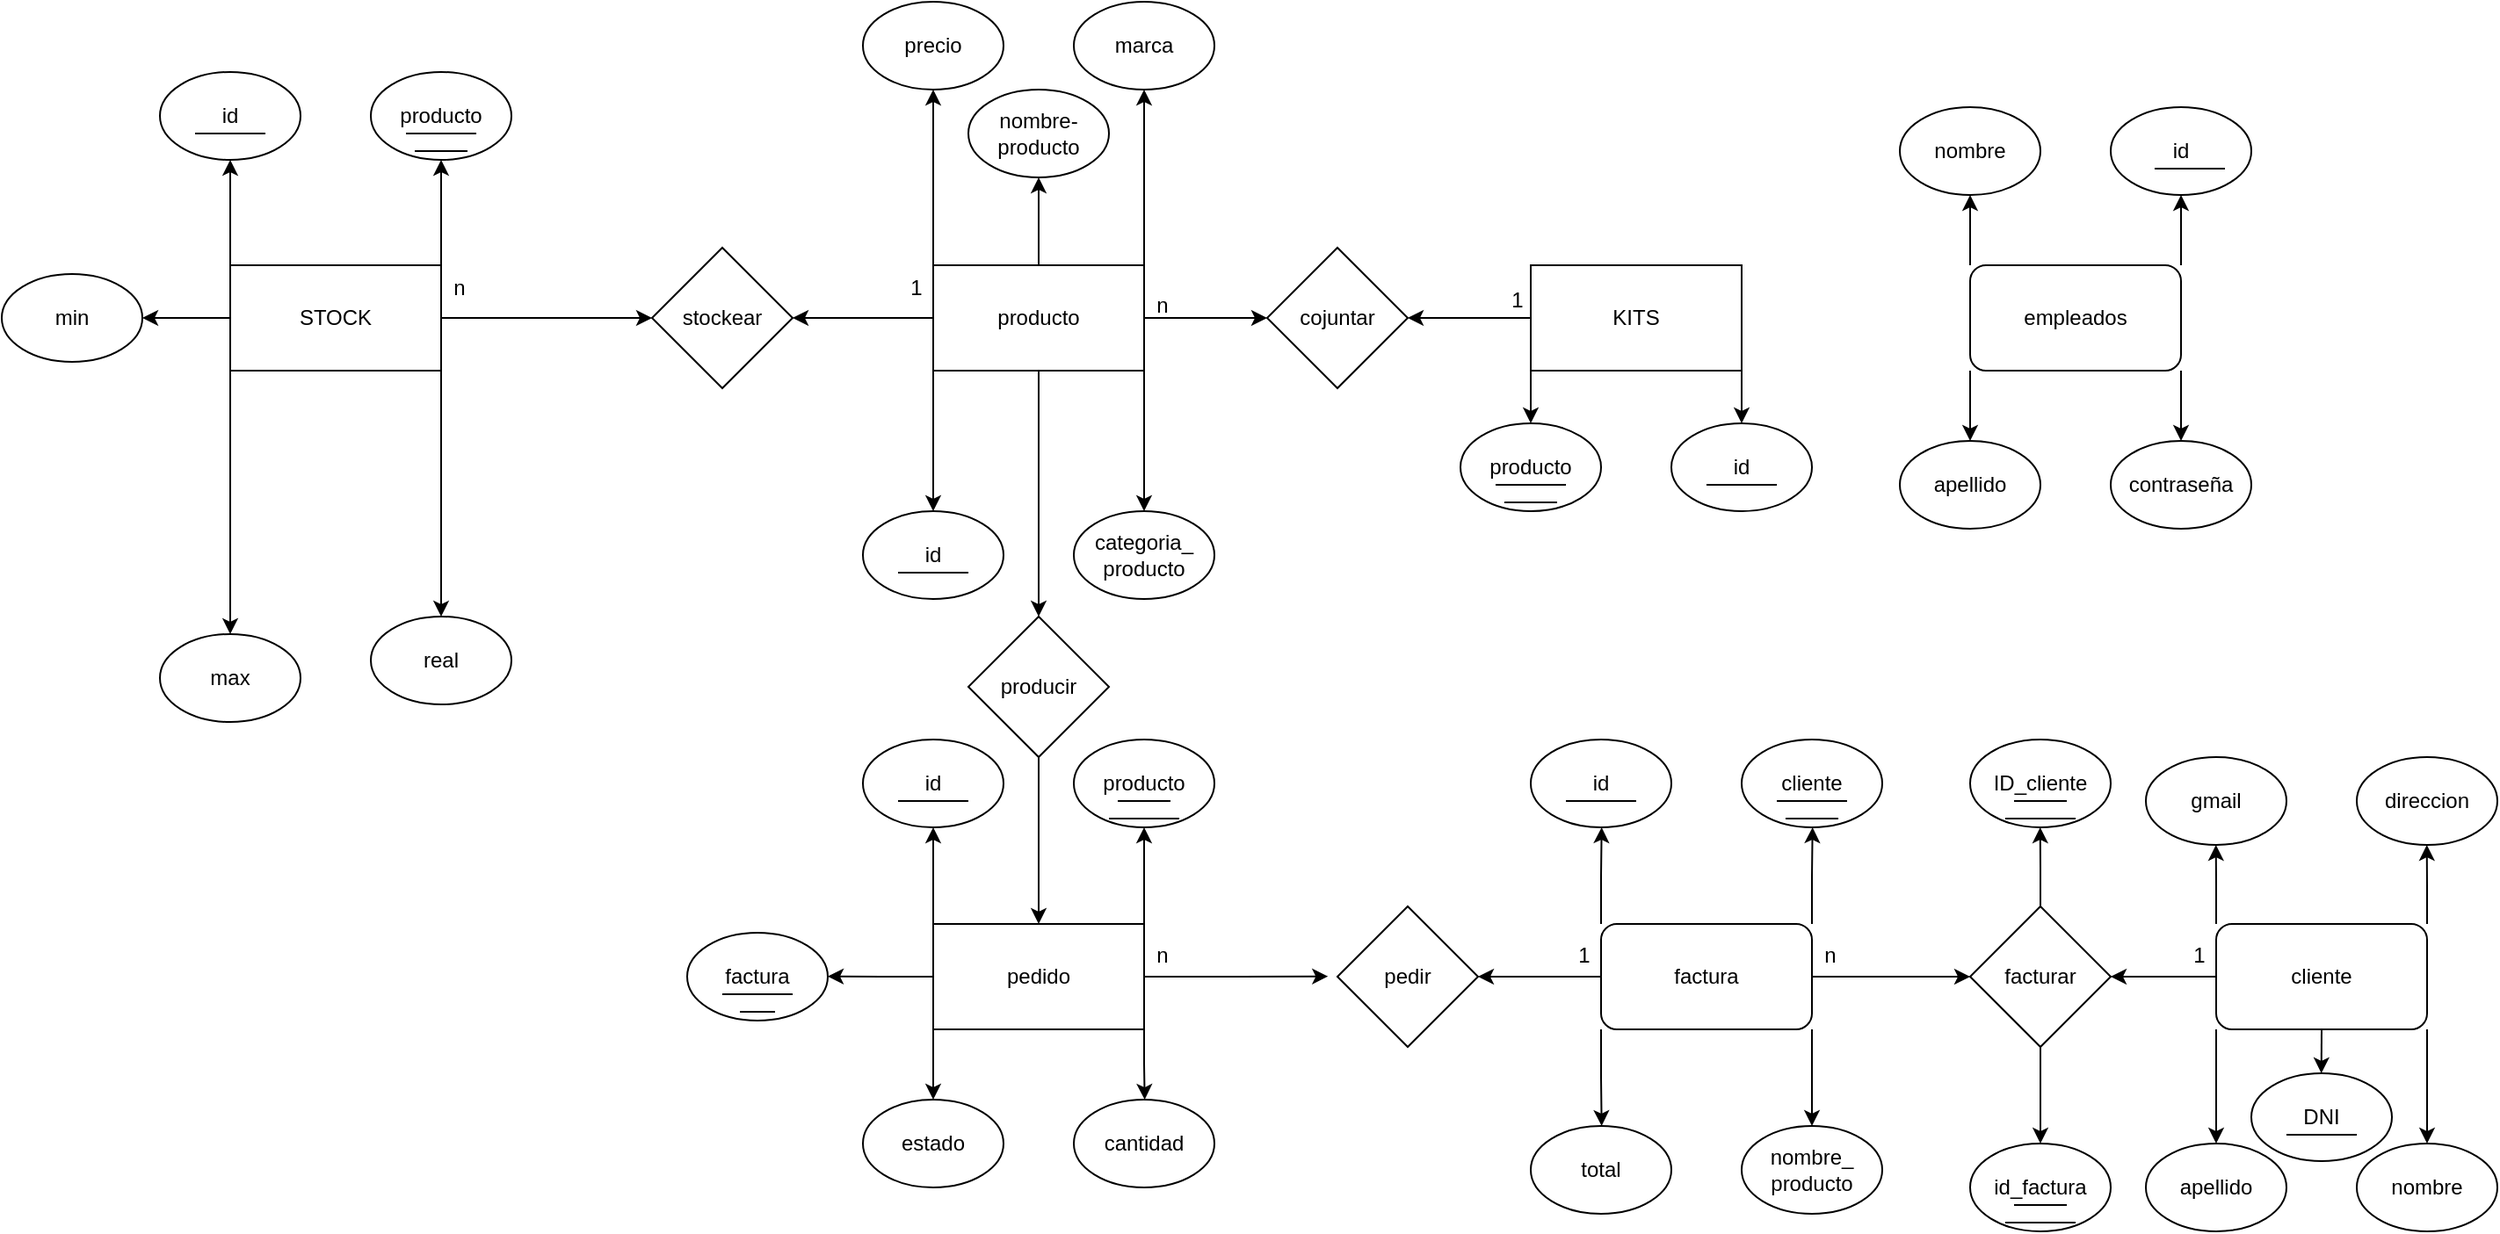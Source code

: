 <mxfile version="21.2.1" type="device">
  <diagram name="Página-1" id="zt1wdt3GV1a_HRpqGX3j">
    <mxGraphModel dx="1584" dy="1740" grid="1" gridSize="10" guides="1" tooltips="1" connect="1" arrows="1" fold="1" page="1" pageScale="1" pageWidth="827" pageHeight="1169" math="0" shadow="0">
      <root>
        <mxCell id="0" />
        <mxCell id="1" parent="0" />
        <mxCell id="X5uzRjNhC2aGNQ6LdpoJ-12" style="edgeStyle=orthogonalEdgeStyle;rounded=0;orthogonalLoop=1;jettySize=auto;html=1;exitX=1;exitY=1;exitDx=0;exitDy=0;entryX=0.5;entryY=0;entryDx=0;entryDy=0;" edge="1" parent="1" source="X5uzRjNhC2aGNQ6LdpoJ-1" target="X5uzRjNhC2aGNQ6LdpoJ-7">
          <mxGeometry relative="1" as="geometry" />
        </mxCell>
        <mxCell id="X5uzRjNhC2aGNQ6LdpoJ-14" style="edgeStyle=orthogonalEdgeStyle;rounded=0;orthogonalLoop=1;jettySize=auto;html=1;exitX=0;exitY=1;exitDx=0;exitDy=0;entryX=0.5;entryY=0;entryDx=0;entryDy=0;" edge="1" parent="1" source="X5uzRjNhC2aGNQ6LdpoJ-1" target="X5uzRjNhC2aGNQ6LdpoJ-8">
          <mxGeometry relative="1" as="geometry" />
        </mxCell>
        <mxCell id="X5uzRjNhC2aGNQ6LdpoJ-15" style="edgeStyle=orthogonalEdgeStyle;rounded=0;orthogonalLoop=1;jettySize=auto;html=1;exitX=0;exitY=0;exitDx=0;exitDy=0;entryX=0.5;entryY=1;entryDx=0;entryDy=0;" edge="1" parent="1" source="X5uzRjNhC2aGNQ6LdpoJ-1" target="X5uzRjNhC2aGNQ6LdpoJ-10">
          <mxGeometry relative="1" as="geometry" />
        </mxCell>
        <mxCell id="X5uzRjNhC2aGNQ6LdpoJ-16" style="edgeStyle=orthogonalEdgeStyle;rounded=0;orthogonalLoop=1;jettySize=auto;html=1;exitX=1;exitY=0;exitDx=0;exitDy=0;entryX=0.5;entryY=1;entryDx=0;entryDy=0;" edge="1" parent="1" source="X5uzRjNhC2aGNQ6LdpoJ-1" target="X5uzRjNhC2aGNQ6LdpoJ-5">
          <mxGeometry relative="1" as="geometry" />
        </mxCell>
        <mxCell id="X5uzRjNhC2aGNQ6LdpoJ-17" style="edgeStyle=orthogonalEdgeStyle;rounded=0;orthogonalLoop=1;jettySize=auto;html=1;exitX=1;exitY=0.5;exitDx=0;exitDy=0;entryX=0;entryY=0.5;entryDx=0;entryDy=0;" edge="1" parent="1" source="X5uzRjNhC2aGNQ6LdpoJ-1" target="X5uzRjNhC2aGNQ6LdpoJ-18">
          <mxGeometry relative="1" as="geometry">
            <mxPoint x="310" y="90.345" as="targetPoint" />
          </mxGeometry>
        </mxCell>
        <mxCell id="X5uzRjNhC2aGNQ6LdpoJ-52" style="edgeStyle=orthogonalEdgeStyle;rounded=0;orthogonalLoop=1;jettySize=auto;html=1;exitX=0;exitY=0.5;exitDx=0;exitDy=0;entryX=1;entryY=0.5;entryDx=0;entryDy=0;" edge="1" parent="1" source="X5uzRjNhC2aGNQ6LdpoJ-1" target="X5uzRjNhC2aGNQ6LdpoJ-9">
          <mxGeometry relative="1" as="geometry" />
        </mxCell>
        <mxCell id="X5uzRjNhC2aGNQ6LdpoJ-1" value="STOCK" style="rounded=0;whiteSpace=wrap;html=1;" vertex="1" parent="1">
          <mxGeometry x="80" y="60" width="120" height="60" as="geometry" />
        </mxCell>
        <mxCell id="X5uzRjNhC2aGNQ6LdpoJ-5" value="producto" style="ellipse;whiteSpace=wrap;html=1;" vertex="1" parent="1">
          <mxGeometry x="160" y="-50" width="80" height="50" as="geometry" />
        </mxCell>
        <mxCell id="X5uzRjNhC2aGNQ6LdpoJ-7" value="real" style="ellipse;whiteSpace=wrap;html=1;" vertex="1" parent="1">
          <mxGeometry x="160" y="260" width="80" height="50" as="geometry" />
        </mxCell>
        <mxCell id="X5uzRjNhC2aGNQ6LdpoJ-8" value="max" style="ellipse;whiteSpace=wrap;html=1;" vertex="1" parent="1">
          <mxGeometry x="40" y="270" width="80" height="50" as="geometry" />
        </mxCell>
        <mxCell id="X5uzRjNhC2aGNQ6LdpoJ-9" value="min" style="ellipse;whiteSpace=wrap;html=1;" vertex="1" parent="1">
          <mxGeometry x="-50" y="65" width="80" height="50" as="geometry" />
        </mxCell>
        <mxCell id="X5uzRjNhC2aGNQ6LdpoJ-10" value="id" style="ellipse;whiteSpace=wrap;html=1;" vertex="1" parent="1">
          <mxGeometry x="40" y="-50" width="80" height="50" as="geometry" />
        </mxCell>
        <mxCell id="X5uzRjNhC2aGNQ6LdpoJ-18" value="stockear" style="rhombus;whiteSpace=wrap;html=1;" vertex="1" parent="1">
          <mxGeometry x="320" y="50" width="80" height="80" as="geometry" />
        </mxCell>
        <mxCell id="X5uzRjNhC2aGNQ6LdpoJ-20" style="edgeStyle=orthogonalEdgeStyle;rounded=0;orthogonalLoop=1;jettySize=auto;html=1;entryX=1;entryY=0.5;entryDx=0;entryDy=0;" edge="1" parent="1" source="X5uzRjNhC2aGNQ6LdpoJ-19" target="X5uzRjNhC2aGNQ6LdpoJ-18">
          <mxGeometry relative="1" as="geometry" />
        </mxCell>
        <mxCell id="X5uzRjNhC2aGNQ6LdpoJ-22" style="edgeStyle=orthogonalEdgeStyle;rounded=0;orthogonalLoop=1;jettySize=auto;html=1;exitX=0;exitY=1;exitDx=0;exitDy=0;entryX=0.5;entryY=0;entryDx=0;entryDy=0;" edge="1" parent="1" source="X5uzRjNhC2aGNQ6LdpoJ-19" target="X5uzRjNhC2aGNQ6LdpoJ-21">
          <mxGeometry relative="1" as="geometry" />
        </mxCell>
        <mxCell id="X5uzRjNhC2aGNQ6LdpoJ-38" style="edgeStyle=orthogonalEdgeStyle;rounded=0;orthogonalLoop=1;jettySize=auto;html=1;exitX=1;exitY=1;exitDx=0;exitDy=0;" edge="1" parent="1" source="X5uzRjNhC2aGNQ6LdpoJ-19">
          <mxGeometry relative="1" as="geometry">
            <mxPoint x="600" y="200" as="targetPoint" />
          </mxGeometry>
        </mxCell>
        <mxCell id="X5uzRjNhC2aGNQ6LdpoJ-41" style="edgeStyle=orthogonalEdgeStyle;rounded=0;orthogonalLoop=1;jettySize=auto;html=1;exitX=1;exitY=0.5;exitDx=0;exitDy=0;entryX=0;entryY=0.5;entryDx=0;entryDy=0;" edge="1" parent="1" source="X5uzRjNhC2aGNQ6LdpoJ-19" target="X5uzRjNhC2aGNQ6LdpoJ-42">
          <mxGeometry relative="1" as="geometry">
            <mxPoint x="650" y="90.345" as="targetPoint" />
          </mxGeometry>
        </mxCell>
        <mxCell id="X5uzRjNhC2aGNQ6LdpoJ-58" style="edgeStyle=orthogonalEdgeStyle;rounded=0;orthogonalLoop=1;jettySize=auto;html=1;exitX=0.5;exitY=1;exitDx=0;exitDy=0;entryX=0.5;entryY=0;entryDx=0;entryDy=0;" edge="1" parent="1" source="X5uzRjNhC2aGNQ6LdpoJ-19" target="X5uzRjNhC2aGNQ6LdpoJ-60">
          <mxGeometry relative="1" as="geometry">
            <mxPoint x="540" y="210" as="targetPoint" />
          </mxGeometry>
        </mxCell>
        <mxCell id="X5uzRjNhC2aGNQ6LdpoJ-126" style="edgeStyle=orthogonalEdgeStyle;rounded=0;orthogonalLoop=1;jettySize=auto;html=1;exitX=0.5;exitY=0;exitDx=0;exitDy=0;entryX=0.5;entryY=1;entryDx=0;entryDy=0;" edge="1" parent="1" source="X5uzRjNhC2aGNQ6LdpoJ-19" target="X5uzRjNhC2aGNQ6LdpoJ-123">
          <mxGeometry relative="1" as="geometry" />
        </mxCell>
        <mxCell id="X5uzRjNhC2aGNQ6LdpoJ-127" style="edgeStyle=orthogonalEdgeStyle;rounded=0;orthogonalLoop=1;jettySize=auto;html=1;exitX=1;exitY=0;exitDx=0;exitDy=0;entryX=0.5;entryY=1;entryDx=0;entryDy=0;" edge="1" parent="1" source="X5uzRjNhC2aGNQ6LdpoJ-19" target="X5uzRjNhC2aGNQ6LdpoJ-34">
          <mxGeometry relative="1" as="geometry" />
        </mxCell>
        <mxCell id="X5uzRjNhC2aGNQ6LdpoJ-128" style="edgeStyle=orthogonalEdgeStyle;rounded=0;orthogonalLoop=1;jettySize=auto;html=1;exitX=0;exitY=0;exitDx=0;exitDy=0;entryX=0.5;entryY=1;entryDx=0;entryDy=0;" edge="1" parent="1" source="X5uzRjNhC2aGNQ6LdpoJ-19" target="X5uzRjNhC2aGNQ6LdpoJ-37">
          <mxGeometry relative="1" as="geometry" />
        </mxCell>
        <mxCell id="X5uzRjNhC2aGNQ6LdpoJ-19" value="producto" style="rounded=0;whiteSpace=wrap;html=1;" vertex="1" parent="1">
          <mxGeometry x="480" y="60" width="120" height="60" as="geometry" />
        </mxCell>
        <mxCell id="X5uzRjNhC2aGNQ6LdpoJ-21" value="id" style="ellipse;whiteSpace=wrap;html=1;" vertex="1" parent="1">
          <mxGeometry x="440" y="200" width="80" height="50" as="geometry" />
        </mxCell>
        <mxCell id="X5uzRjNhC2aGNQ6LdpoJ-27" value="" style="line;strokeWidth=1;rotatable=0;dashed=0;labelPosition=right;align=left;verticalAlign=middle;spacingTop=0;spacingLeft=6;points=[];portConstraint=eastwest;" vertex="1" parent="1">
          <mxGeometry x="60" y="-20" width="40" height="10" as="geometry" />
        </mxCell>
        <mxCell id="X5uzRjNhC2aGNQ6LdpoJ-28" value="" style="line;strokeWidth=1;rotatable=0;dashed=0;labelPosition=right;align=left;verticalAlign=middle;spacingTop=0;spacingLeft=6;points=[];portConstraint=eastwest;" vertex="1" parent="1">
          <mxGeometry x="180" y="-20" width="40" height="10" as="geometry" />
        </mxCell>
        <mxCell id="X5uzRjNhC2aGNQ6LdpoJ-29" value="" style="line;strokeWidth=1;rotatable=0;dashed=0;labelPosition=right;align=left;verticalAlign=middle;spacingTop=0;spacingLeft=6;points=[];portConstraint=eastwest;" vertex="1" parent="1">
          <mxGeometry x="185" y="-10" width="30" height="10" as="geometry" />
        </mxCell>
        <mxCell id="X5uzRjNhC2aGNQ6LdpoJ-31" value="" style="line;strokeWidth=1;rotatable=0;dashed=0;labelPosition=right;align=left;verticalAlign=middle;spacingTop=0;spacingLeft=6;points=[];portConstraint=eastwest;" vertex="1" parent="1">
          <mxGeometry x="460" y="230" width="40" height="10" as="geometry" />
        </mxCell>
        <mxCell id="X5uzRjNhC2aGNQ6LdpoJ-34" value="marca" style="ellipse;whiteSpace=wrap;html=1;" vertex="1" parent="1">
          <mxGeometry x="560" y="-90" width="80" height="50" as="geometry" />
        </mxCell>
        <mxCell id="X5uzRjNhC2aGNQ6LdpoJ-37" value="precio" style="ellipse;whiteSpace=wrap;html=1;" vertex="1" parent="1">
          <mxGeometry x="440" y="-90" width="80" height="50" as="geometry" />
        </mxCell>
        <mxCell id="X5uzRjNhC2aGNQ6LdpoJ-39" value="categoria_&lt;br&gt;producto" style="ellipse;whiteSpace=wrap;html=1;" vertex="1" parent="1">
          <mxGeometry x="560" y="200" width="80" height="50" as="geometry" />
        </mxCell>
        <mxCell id="X5uzRjNhC2aGNQ6LdpoJ-43" style="edgeStyle=orthogonalEdgeStyle;rounded=0;orthogonalLoop=1;jettySize=auto;html=1;entryX=1;entryY=0.5;entryDx=0;entryDy=0;" edge="1" parent="1" source="X5uzRjNhC2aGNQ6LdpoJ-40" target="X5uzRjNhC2aGNQ6LdpoJ-42">
          <mxGeometry relative="1" as="geometry" />
        </mxCell>
        <mxCell id="X5uzRjNhC2aGNQ6LdpoJ-45" style="edgeStyle=orthogonalEdgeStyle;rounded=0;orthogonalLoop=1;jettySize=auto;html=1;exitX=0;exitY=1;exitDx=0;exitDy=0;entryX=0.5;entryY=0;entryDx=0;entryDy=0;" edge="1" parent="1" source="X5uzRjNhC2aGNQ6LdpoJ-40" target="X5uzRjNhC2aGNQ6LdpoJ-44">
          <mxGeometry relative="1" as="geometry" />
        </mxCell>
        <mxCell id="X5uzRjNhC2aGNQ6LdpoJ-50" style="edgeStyle=orthogonalEdgeStyle;rounded=0;orthogonalLoop=1;jettySize=auto;html=1;exitX=1;exitY=1;exitDx=0;exitDy=0;entryX=0.5;entryY=0;entryDx=0;entryDy=0;" edge="1" parent="1" source="X5uzRjNhC2aGNQ6LdpoJ-40" target="X5uzRjNhC2aGNQ6LdpoJ-49">
          <mxGeometry relative="1" as="geometry" />
        </mxCell>
        <mxCell id="X5uzRjNhC2aGNQ6LdpoJ-40" value="KITS" style="rounded=0;whiteSpace=wrap;html=1;" vertex="1" parent="1">
          <mxGeometry x="820" y="60" width="120" height="60" as="geometry" />
        </mxCell>
        <mxCell id="X5uzRjNhC2aGNQ6LdpoJ-42" value="cojuntar" style="rhombus;whiteSpace=wrap;html=1;" vertex="1" parent="1">
          <mxGeometry x="670" y="50" width="80" height="80" as="geometry" />
        </mxCell>
        <mxCell id="X5uzRjNhC2aGNQ6LdpoJ-44" value="producto" style="ellipse;whiteSpace=wrap;html=1;" vertex="1" parent="1">
          <mxGeometry x="780" y="150" width="80" height="50" as="geometry" />
        </mxCell>
        <mxCell id="X5uzRjNhC2aGNQ6LdpoJ-47" value="" style="line;strokeWidth=1;rotatable=0;dashed=0;labelPosition=right;align=left;verticalAlign=middle;spacingTop=0;spacingLeft=6;points=[];portConstraint=eastwest;" vertex="1" parent="1">
          <mxGeometry x="800" y="180" width="40" height="10" as="geometry" />
        </mxCell>
        <mxCell id="X5uzRjNhC2aGNQ6LdpoJ-48" value="" style="line;strokeWidth=1;rotatable=0;dashed=0;labelPosition=right;align=left;verticalAlign=middle;spacingTop=0;spacingLeft=6;points=[];portConstraint=eastwest;" vertex="1" parent="1">
          <mxGeometry x="805" y="190" width="30" height="10" as="geometry" />
        </mxCell>
        <mxCell id="X5uzRjNhC2aGNQ6LdpoJ-49" value="id" style="ellipse;whiteSpace=wrap;html=1;" vertex="1" parent="1">
          <mxGeometry x="900" y="150" width="80" height="50" as="geometry" />
        </mxCell>
        <mxCell id="X5uzRjNhC2aGNQ6LdpoJ-51" value="" style="line;strokeWidth=1;rotatable=0;dashed=0;labelPosition=right;align=left;verticalAlign=middle;spacingTop=0;spacingLeft=6;points=[];portConstraint=eastwest;" vertex="1" parent="1">
          <mxGeometry x="920" y="180" width="40" height="10" as="geometry" />
        </mxCell>
        <mxCell id="X5uzRjNhC2aGNQ6LdpoJ-55" style="edgeStyle=orthogonalEdgeStyle;rounded=0;orthogonalLoop=1;jettySize=auto;html=1;exitX=0;exitY=1;exitDx=0;exitDy=0;entryX=0.5;entryY=0;entryDx=0;entryDy=0;" edge="1" parent="1" source="X5uzRjNhC2aGNQ6LdpoJ-53" target="X5uzRjNhC2aGNQ6LdpoJ-54">
          <mxGeometry relative="1" as="geometry" />
        </mxCell>
        <mxCell id="X5uzRjNhC2aGNQ6LdpoJ-56" style="edgeStyle=orthogonalEdgeStyle;rounded=0;orthogonalLoop=1;jettySize=auto;html=1;exitX=1;exitY=1;exitDx=0;exitDy=0;" edge="1" parent="1" source="X5uzRjNhC2aGNQ6LdpoJ-53">
          <mxGeometry relative="1" as="geometry">
            <mxPoint x="600.333" y="535" as="targetPoint" />
          </mxGeometry>
        </mxCell>
        <mxCell id="X5uzRjNhC2aGNQ6LdpoJ-67" style="edgeStyle=orthogonalEdgeStyle;rounded=0;orthogonalLoop=1;jettySize=auto;html=1;exitX=1;exitY=0;exitDx=0;exitDy=0;entryX=0.5;entryY=1;entryDx=0;entryDy=0;" edge="1" parent="1" source="X5uzRjNhC2aGNQ6LdpoJ-53" target="X5uzRjNhC2aGNQ6LdpoJ-66">
          <mxGeometry relative="1" as="geometry" />
        </mxCell>
        <mxCell id="X5uzRjNhC2aGNQ6LdpoJ-70" style="edgeStyle=orthogonalEdgeStyle;rounded=0;orthogonalLoop=1;jettySize=auto;html=1;exitX=0;exitY=0;exitDx=0;exitDy=0;entryX=0.5;entryY=1;entryDx=0;entryDy=0;" edge="1" parent="1" source="X5uzRjNhC2aGNQ6LdpoJ-53" target="X5uzRjNhC2aGNQ6LdpoJ-69">
          <mxGeometry relative="1" as="geometry" />
        </mxCell>
        <mxCell id="X5uzRjNhC2aGNQ6LdpoJ-74" style="edgeStyle=orthogonalEdgeStyle;rounded=0;orthogonalLoop=1;jettySize=auto;html=1;exitX=0;exitY=0.5;exitDx=0;exitDy=0;" edge="1" parent="1" source="X5uzRjNhC2aGNQ6LdpoJ-53">
          <mxGeometry relative="1" as="geometry">
            <mxPoint x="420" y="464.857" as="targetPoint" />
          </mxGeometry>
        </mxCell>
        <mxCell id="X5uzRjNhC2aGNQ6LdpoJ-82" style="edgeStyle=orthogonalEdgeStyle;rounded=0;orthogonalLoop=1;jettySize=auto;html=1;exitX=1;exitY=0.5;exitDx=0;exitDy=0;entryX=-0.067;entryY=0.498;entryDx=0;entryDy=0;entryPerimeter=0;" edge="1" parent="1" source="X5uzRjNhC2aGNQ6LdpoJ-53" target="X5uzRjNhC2aGNQ6LdpoJ-81">
          <mxGeometry relative="1" as="geometry" />
        </mxCell>
        <mxCell id="X5uzRjNhC2aGNQ6LdpoJ-53" value="pedido" style="rounded=0;whiteSpace=wrap;html=1;" vertex="1" parent="1">
          <mxGeometry x="480" y="435" width="120" height="60" as="geometry" />
        </mxCell>
        <mxCell id="X5uzRjNhC2aGNQ6LdpoJ-54" value="estado" style="ellipse;whiteSpace=wrap;html=1;" vertex="1" parent="1">
          <mxGeometry x="440" y="535" width="80" height="50" as="geometry" />
        </mxCell>
        <mxCell id="X5uzRjNhC2aGNQ6LdpoJ-57" value="cantidad" style="ellipse;whiteSpace=wrap;html=1;" vertex="1" parent="1">
          <mxGeometry x="560" y="535" width="80" height="50" as="geometry" />
        </mxCell>
        <mxCell id="X5uzRjNhC2aGNQ6LdpoJ-65" style="edgeStyle=orthogonalEdgeStyle;rounded=0;orthogonalLoop=1;jettySize=auto;html=1;exitX=0.5;exitY=1;exitDx=0;exitDy=0;entryX=0.5;entryY=0;entryDx=0;entryDy=0;" edge="1" parent="1" source="X5uzRjNhC2aGNQ6LdpoJ-60" target="X5uzRjNhC2aGNQ6LdpoJ-53">
          <mxGeometry relative="1" as="geometry" />
        </mxCell>
        <mxCell id="X5uzRjNhC2aGNQ6LdpoJ-60" value="producir" style="rhombus;whiteSpace=wrap;html=1;" vertex="1" parent="1">
          <mxGeometry x="500" y="260" width="80" height="80" as="geometry" />
        </mxCell>
        <mxCell id="X5uzRjNhC2aGNQ6LdpoJ-66" value="producto" style="ellipse;whiteSpace=wrap;html=1;" vertex="1" parent="1">
          <mxGeometry x="560" y="330" width="80" height="50" as="geometry" />
        </mxCell>
        <mxCell id="X5uzRjNhC2aGNQ6LdpoJ-69" value="id" style="ellipse;whiteSpace=wrap;html=1;" vertex="1" parent="1">
          <mxGeometry x="440" y="330" width="80" height="50" as="geometry" />
        </mxCell>
        <mxCell id="X5uzRjNhC2aGNQ6LdpoJ-71" value="" style="line;strokeWidth=1;rotatable=0;dashed=0;labelPosition=right;align=left;verticalAlign=middle;spacingTop=0;spacingLeft=6;points=[];portConstraint=eastwest;" vertex="1" parent="1">
          <mxGeometry x="585" y="360" width="30" height="10" as="geometry" />
        </mxCell>
        <mxCell id="X5uzRjNhC2aGNQ6LdpoJ-72" value="" style="line;strokeWidth=1;rotatable=0;dashed=0;labelPosition=right;align=left;verticalAlign=middle;spacingTop=0;spacingLeft=6;points=[];portConstraint=eastwest;" vertex="1" parent="1">
          <mxGeometry x="580" y="370" width="40" height="10" as="geometry" />
        </mxCell>
        <mxCell id="X5uzRjNhC2aGNQ6LdpoJ-73" value="" style="line;strokeWidth=1;rotatable=0;dashed=0;labelPosition=right;align=left;verticalAlign=middle;spacingTop=0;spacingLeft=6;points=[];portConstraint=eastwest;" vertex="1" parent="1">
          <mxGeometry x="460" y="360" width="40" height="10" as="geometry" />
        </mxCell>
        <mxCell id="X5uzRjNhC2aGNQ6LdpoJ-75" value="factura" style="ellipse;whiteSpace=wrap;html=1;" vertex="1" parent="1">
          <mxGeometry x="340" y="440" width="80" height="50" as="geometry" />
        </mxCell>
        <mxCell id="X5uzRjNhC2aGNQ6LdpoJ-77" value="" style="line;strokeWidth=1;rotatable=0;dashed=0;labelPosition=right;align=left;verticalAlign=middle;spacingTop=0;spacingLeft=6;points=[];portConstraint=eastwest;" vertex="1" parent="1">
          <mxGeometry x="360" y="470" width="40" height="10" as="geometry" />
        </mxCell>
        <mxCell id="X5uzRjNhC2aGNQ6LdpoJ-78" value="" style="line;strokeWidth=1;rotatable=0;dashed=0;labelPosition=right;align=left;verticalAlign=middle;spacingTop=0;spacingLeft=6;points=[];portConstraint=eastwest;" vertex="1" parent="1">
          <mxGeometry x="370" y="480" width="20" height="10" as="geometry" />
        </mxCell>
        <mxCell id="X5uzRjNhC2aGNQ6LdpoJ-83" style="edgeStyle=orthogonalEdgeStyle;rounded=0;orthogonalLoop=1;jettySize=auto;html=1;exitX=0;exitY=0.5;exitDx=0;exitDy=0;entryX=1;entryY=0.5;entryDx=0;entryDy=0;" edge="1" parent="1" source="X5uzRjNhC2aGNQ6LdpoJ-80" target="X5uzRjNhC2aGNQ6LdpoJ-81">
          <mxGeometry relative="1" as="geometry" />
        </mxCell>
        <mxCell id="X5uzRjNhC2aGNQ6LdpoJ-84" style="edgeStyle=orthogonalEdgeStyle;rounded=0;orthogonalLoop=1;jettySize=auto;html=1;exitX=0;exitY=1;exitDx=0;exitDy=0;" edge="1" parent="1" source="X5uzRjNhC2aGNQ6LdpoJ-80">
          <mxGeometry relative="1" as="geometry">
            <mxPoint x="860.333" y="550" as="targetPoint" />
          </mxGeometry>
        </mxCell>
        <mxCell id="X5uzRjNhC2aGNQ6LdpoJ-87" style="edgeStyle=orthogonalEdgeStyle;rounded=0;orthogonalLoop=1;jettySize=auto;html=1;exitX=1;exitY=1;exitDx=0;exitDy=0;entryX=0.5;entryY=0;entryDx=0;entryDy=0;" edge="1" parent="1" source="X5uzRjNhC2aGNQ6LdpoJ-80" target="X5uzRjNhC2aGNQ6LdpoJ-86">
          <mxGeometry relative="1" as="geometry" />
        </mxCell>
        <mxCell id="X5uzRjNhC2aGNQ6LdpoJ-88" style="edgeStyle=orthogonalEdgeStyle;rounded=0;orthogonalLoop=1;jettySize=auto;html=1;exitX=1;exitY=0;exitDx=0;exitDy=0;" edge="1" parent="1" source="X5uzRjNhC2aGNQ6LdpoJ-80">
          <mxGeometry relative="1" as="geometry">
            <mxPoint x="980.333" y="380" as="targetPoint" />
          </mxGeometry>
        </mxCell>
        <mxCell id="X5uzRjNhC2aGNQ6LdpoJ-90" style="edgeStyle=orthogonalEdgeStyle;rounded=0;orthogonalLoop=1;jettySize=auto;html=1;exitX=0;exitY=0;exitDx=0;exitDy=0;" edge="1" parent="1" source="X5uzRjNhC2aGNQ6LdpoJ-80">
          <mxGeometry relative="1" as="geometry">
            <mxPoint x="860.333" y="380" as="targetPoint" />
          </mxGeometry>
        </mxCell>
        <mxCell id="X5uzRjNhC2aGNQ6LdpoJ-98" style="edgeStyle=orthogonalEdgeStyle;rounded=0;orthogonalLoop=1;jettySize=auto;html=1;exitX=1;exitY=0.5;exitDx=0;exitDy=0;" edge="1" parent="1" source="X5uzRjNhC2aGNQ6LdpoJ-80" target="X5uzRjNhC2aGNQ6LdpoJ-97">
          <mxGeometry relative="1" as="geometry" />
        </mxCell>
        <mxCell id="X5uzRjNhC2aGNQ6LdpoJ-80" value="factura" style="rounded=1;whiteSpace=wrap;html=1;" vertex="1" parent="1">
          <mxGeometry x="860" y="435" width="120" height="60" as="geometry" />
        </mxCell>
        <mxCell id="X5uzRjNhC2aGNQ6LdpoJ-81" value="pedir" style="rhombus;whiteSpace=wrap;html=1;" vertex="1" parent="1">
          <mxGeometry x="710" y="425" width="80" height="80" as="geometry" />
        </mxCell>
        <mxCell id="X5uzRjNhC2aGNQ6LdpoJ-85" value="total" style="ellipse;whiteSpace=wrap;html=1;" vertex="1" parent="1">
          <mxGeometry x="820" y="550" width="80" height="50" as="geometry" />
        </mxCell>
        <mxCell id="X5uzRjNhC2aGNQ6LdpoJ-86" value="nombre_&lt;br&gt;producto" style="ellipse;whiteSpace=wrap;html=1;" vertex="1" parent="1">
          <mxGeometry x="940" y="550" width="80" height="50" as="geometry" />
        </mxCell>
        <mxCell id="X5uzRjNhC2aGNQ6LdpoJ-89" value="cliente" style="ellipse;whiteSpace=wrap;html=1;" vertex="1" parent="1">
          <mxGeometry x="940" y="330" width="80" height="50" as="geometry" />
        </mxCell>
        <mxCell id="X5uzRjNhC2aGNQ6LdpoJ-91" value="id" style="ellipse;whiteSpace=wrap;html=1;" vertex="1" parent="1">
          <mxGeometry x="820" y="330" width="80" height="50" as="geometry" />
        </mxCell>
        <mxCell id="X5uzRjNhC2aGNQ6LdpoJ-92" value="" style="line;strokeWidth=1;rotatable=0;dashed=0;labelPosition=right;align=left;verticalAlign=middle;spacingTop=0;spacingLeft=6;points=[];portConstraint=eastwest;" vertex="1" parent="1">
          <mxGeometry x="840" y="360" width="40" height="10" as="geometry" />
        </mxCell>
        <mxCell id="X5uzRjNhC2aGNQ6LdpoJ-93" value="" style="line;strokeWidth=1;rotatable=0;dashed=0;labelPosition=right;align=left;verticalAlign=middle;spacingTop=0;spacingLeft=6;points=[];portConstraint=eastwest;" vertex="1" parent="1">
          <mxGeometry x="960" y="360" width="40" height="10" as="geometry" />
        </mxCell>
        <mxCell id="X5uzRjNhC2aGNQ6LdpoJ-94" value="" style="line;strokeWidth=1;rotatable=0;dashed=0;labelPosition=right;align=left;verticalAlign=middle;spacingTop=0;spacingLeft=6;points=[];portConstraint=eastwest;" vertex="1" parent="1">
          <mxGeometry x="965" y="370" width="30" height="10" as="geometry" />
        </mxCell>
        <mxCell id="X5uzRjNhC2aGNQ6LdpoJ-99" style="edgeStyle=orthogonalEdgeStyle;rounded=0;orthogonalLoop=1;jettySize=auto;html=1;exitX=0;exitY=0.5;exitDx=0;exitDy=0;" edge="1" parent="1" source="X5uzRjNhC2aGNQ6LdpoJ-95" target="X5uzRjNhC2aGNQ6LdpoJ-97">
          <mxGeometry relative="1" as="geometry" />
        </mxCell>
        <mxCell id="X5uzRjNhC2aGNQ6LdpoJ-102" style="edgeStyle=orthogonalEdgeStyle;rounded=0;orthogonalLoop=1;jettySize=auto;html=1;exitX=1;exitY=1;exitDx=0;exitDy=0;entryX=0.5;entryY=0;entryDx=0;entryDy=0;" edge="1" parent="1" source="X5uzRjNhC2aGNQ6LdpoJ-95">
          <mxGeometry relative="1" as="geometry">
            <mxPoint x="1330" y="560" as="targetPoint" />
          </mxGeometry>
        </mxCell>
        <mxCell id="X5uzRjNhC2aGNQ6LdpoJ-105" style="edgeStyle=orthogonalEdgeStyle;rounded=0;orthogonalLoop=1;jettySize=auto;html=1;exitX=0;exitY=1;exitDx=0;exitDy=0;entryX=0.5;entryY=0;entryDx=0;entryDy=0;" edge="1" parent="1" source="X5uzRjNhC2aGNQ6LdpoJ-95" target="X5uzRjNhC2aGNQ6LdpoJ-103">
          <mxGeometry relative="1" as="geometry" />
        </mxCell>
        <mxCell id="X5uzRjNhC2aGNQ6LdpoJ-106" style="edgeStyle=orthogonalEdgeStyle;rounded=0;orthogonalLoop=1;jettySize=auto;html=1;exitX=1;exitY=0;exitDx=0;exitDy=0;" edge="1" parent="1" source="X5uzRjNhC2aGNQ6LdpoJ-95">
          <mxGeometry relative="1" as="geometry">
            <mxPoint x="1329.857" y="390" as="targetPoint" />
          </mxGeometry>
        </mxCell>
        <mxCell id="X5uzRjNhC2aGNQ6LdpoJ-108" style="edgeStyle=orthogonalEdgeStyle;rounded=0;orthogonalLoop=1;jettySize=auto;html=1;exitX=0;exitY=0;exitDx=0;exitDy=0;" edge="1" parent="1" source="X5uzRjNhC2aGNQ6LdpoJ-95">
          <mxGeometry relative="1" as="geometry">
            <mxPoint x="1209.857" y="390" as="targetPoint" />
          </mxGeometry>
        </mxCell>
        <mxCell id="X5uzRjNhC2aGNQ6LdpoJ-110" style="edgeStyle=orthogonalEdgeStyle;rounded=0;orthogonalLoop=1;jettySize=auto;html=1;exitX=0.5;exitY=1;exitDx=0;exitDy=0;" edge="1" parent="1" source="X5uzRjNhC2aGNQ6LdpoJ-95">
          <mxGeometry relative="1" as="geometry">
            <mxPoint x="1269.857" y="520" as="targetPoint" />
          </mxGeometry>
        </mxCell>
        <mxCell id="X5uzRjNhC2aGNQ6LdpoJ-95" value="cliente" style="rounded=1;whiteSpace=wrap;html=1;" vertex="1" parent="1">
          <mxGeometry x="1210" y="435" width="120" height="60" as="geometry" />
        </mxCell>
        <mxCell id="X5uzRjNhC2aGNQ6LdpoJ-113" style="edgeStyle=orthogonalEdgeStyle;rounded=0;orthogonalLoop=1;jettySize=auto;html=1;exitX=0.5;exitY=0;exitDx=0;exitDy=0;" edge="1" parent="1" source="X5uzRjNhC2aGNQ6LdpoJ-97">
          <mxGeometry relative="1" as="geometry">
            <mxPoint x="1109.857" y="380" as="targetPoint" />
          </mxGeometry>
        </mxCell>
        <mxCell id="X5uzRjNhC2aGNQ6LdpoJ-119" style="edgeStyle=orthogonalEdgeStyle;rounded=0;orthogonalLoop=1;jettySize=auto;html=1;exitX=0.5;exitY=1;exitDx=0;exitDy=0;entryX=0.5;entryY=0;entryDx=0;entryDy=0;" edge="1" parent="1" source="X5uzRjNhC2aGNQ6LdpoJ-97" target="X5uzRjNhC2aGNQ6LdpoJ-118">
          <mxGeometry relative="1" as="geometry" />
        </mxCell>
        <mxCell id="X5uzRjNhC2aGNQ6LdpoJ-97" value="facturar" style="rhombus;whiteSpace=wrap;html=1;" vertex="1" parent="1">
          <mxGeometry x="1070" y="425" width="80" height="80" as="geometry" />
        </mxCell>
        <mxCell id="X5uzRjNhC2aGNQ6LdpoJ-103" value="apellido" style="ellipse;whiteSpace=wrap;html=1;" vertex="1" parent="1">
          <mxGeometry x="1170" y="560" width="80" height="50" as="geometry" />
        </mxCell>
        <mxCell id="X5uzRjNhC2aGNQ6LdpoJ-104" value="nombre" style="ellipse;whiteSpace=wrap;html=1;" vertex="1" parent="1">
          <mxGeometry x="1290" y="560" width="80" height="50" as="geometry" />
        </mxCell>
        <mxCell id="X5uzRjNhC2aGNQ6LdpoJ-107" value="direccion" style="ellipse;whiteSpace=wrap;html=1;" vertex="1" parent="1">
          <mxGeometry x="1290" y="340" width="80" height="50" as="geometry" />
        </mxCell>
        <mxCell id="X5uzRjNhC2aGNQ6LdpoJ-109" value="gmail" style="ellipse;whiteSpace=wrap;html=1;" vertex="1" parent="1">
          <mxGeometry x="1170" y="340" width="80" height="50" as="geometry" />
        </mxCell>
        <mxCell id="X5uzRjNhC2aGNQ6LdpoJ-111" value="DNI" style="ellipse;whiteSpace=wrap;html=1;" vertex="1" parent="1">
          <mxGeometry x="1230" y="520" width="80" height="50" as="geometry" />
        </mxCell>
        <mxCell id="X5uzRjNhC2aGNQ6LdpoJ-112" value="" style="line;strokeWidth=1;rotatable=0;dashed=0;labelPosition=right;align=left;verticalAlign=middle;spacingTop=0;spacingLeft=6;points=[];portConstraint=eastwest;" vertex="1" parent="1">
          <mxGeometry x="1250" y="550" width="40" height="10" as="geometry" />
        </mxCell>
        <mxCell id="X5uzRjNhC2aGNQ6LdpoJ-115" value="ID_cliente" style="ellipse;whiteSpace=wrap;html=1;" vertex="1" parent="1">
          <mxGeometry x="1070" y="330" width="80" height="50" as="geometry" />
        </mxCell>
        <mxCell id="X5uzRjNhC2aGNQ6LdpoJ-116" value="" style="line;strokeWidth=1;rotatable=0;dashed=0;labelPosition=right;align=left;verticalAlign=middle;spacingTop=0;spacingLeft=6;points=[];portConstraint=eastwest;" vertex="1" parent="1">
          <mxGeometry x="1090" y="370" width="40" height="10" as="geometry" />
        </mxCell>
        <mxCell id="X5uzRjNhC2aGNQ6LdpoJ-117" value="" style="line;strokeWidth=1;rotatable=0;dashed=0;labelPosition=right;align=left;verticalAlign=middle;spacingTop=0;spacingLeft=6;points=[];portConstraint=eastwest;" vertex="1" parent="1">
          <mxGeometry x="1095" y="360" width="30" height="10" as="geometry" />
        </mxCell>
        <mxCell id="X5uzRjNhC2aGNQ6LdpoJ-118" value="id_factura" style="ellipse;whiteSpace=wrap;html=1;" vertex="1" parent="1">
          <mxGeometry x="1070" y="560" width="80" height="50" as="geometry" />
        </mxCell>
        <mxCell id="X5uzRjNhC2aGNQ6LdpoJ-120" value="" style="line;strokeWidth=1;rotatable=0;dashed=0;labelPosition=right;align=left;verticalAlign=middle;spacingTop=0;spacingLeft=6;points=[];portConstraint=eastwest;" vertex="1" parent="1">
          <mxGeometry x="1090" y="600" width="40" height="10" as="geometry" />
        </mxCell>
        <mxCell id="X5uzRjNhC2aGNQ6LdpoJ-121" value="" style="line;strokeWidth=1;rotatable=0;dashed=0;labelPosition=right;align=left;verticalAlign=middle;spacingTop=0;spacingLeft=6;points=[];portConstraint=eastwest;" vertex="1" parent="1">
          <mxGeometry x="1095" y="590" width="30" height="10" as="geometry" />
        </mxCell>
        <mxCell id="X5uzRjNhC2aGNQ6LdpoJ-123" value="nombre-&lt;br&gt;producto" style="ellipse;whiteSpace=wrap;html=1;" vertex="1" parent="1">
          <mxGeometry x="500" y="-40" width="80" height="50" as="geometry" />
        </mxCell>
        <mxCell id="X5uzRjNhC2aGNQ6LdpoJ-132" style="edgeStyle=orthogonalEdgeStyle;rounded=0;orthogonalLoop=1;jettySize=auto;html=1;exitX=1;exitY=0;exitDx=0;exitDy=0;entryX=0.5;entryY=1;entryDx=0;entryDy=0;" edge="1" parent="1" source="X5uzRjNhC2aGNQ6LdpoJ-129" target="X5uzRjNhC2aGNQ6LdpoJ-131">
          <mxGeometry relative="1" as="geometry" />
        </mxCell>
        <mxCell id="X5uzRjNhC2aGNQ6LdpoJ-134" style="edgeStyle=orthogonalEdgeStyle;rounded=0;orthogonalLoop=1;jettySize=auto;html=1;exitX=0;exitY=0;exitDx=0;exitDy=0;entryX=0.5;entryY=1;entryDx=0;entryDy=0;" edge="1" parent="1" source="X5uzRjNhC2aGNQ6LdpoJ-129" target="X5uzRjNhC2aGNQ6LdpoJ-133">
          <mxGeometry relative="1" as="geometry" />
        </mxCell>
        <mxCell id="X5uzRjNhC2aGNQ6LdpoJ-136" style="edgeStyle=orthogonalEdgeStyle;rounded=0;orthogonalLoop=1;jettySize=auto;html=1;exitX=0;exitY=1;exitDx=0;exitDy=0;entryX=0.5;entryY=0;entryDx=0;entryDy=0;" edge="1" parent="1" source="X5uzRjNhC2aGNQ6LdpoJ-129" target="X5uzRjNhC2aGNQ6LdpoJ-135">
          <mxGeometry relative="1" as="geometry" />
        </mxCell>
        <mxCell id="X5uzRjNhC2aGNQ6LdpoJ-138" style="edgeStyle=orthogonalEdgeStyle;rounded=0;orthogonalLoop=1;jettySize=auto;html=1;exitX=1;exitY=1;exitDx=0;exitDy=0;" edge="1" parent="1" source="X5uzRjNhC2aGNQ6LdpoJ-129" target="X5uzRjNhC2aGNQ6LdpoJ-137">
          <mxGeometry relative="1" as="geometry" />
        </mxCell>
        <mxCell id="X5uzRjNhC2aGNQ6LdpoJ-129" value="empleados" style="rounded=1;whiteSpace=wrap;html=1;" vertex="1" parent="1">
          <mxGeometry x="1070" y="60" width="120" height="60" as="geometry" />
        </mxCell>
        <mxCell id="X5uzRjNhC2aGNQ6LdpoJ-131" value="id" style="ellipse;whiteSpace=wrap;html=1;" vertex="1" parent="1">
          <mxGeometry x="1150" y="-30" width="80" height="50" as="geometry" />
        </mxCell>
        <mxCell id="X5uzRjNhC2aGNQ6LdpoJ-133" value="nombre" style="ellipse;whiteSpace=wrap;html=1;" vertex="1" parent="1">
          <mxGeometry x="1030" y="-30" width="80" height="50" as="geometry" />
        </mxCell>
        <mxCell id="X5uzRjNhC2aGNQ6LdpoJ-135" value="apellido" style="ellipse;whiteSpace=wrap;html=1;" vertex="1" parent="1">
          <mxGeometry x="1030" y="160" width="80" height="50" as="geometry" />
        </mxCell>
        <mxCell id="X5uzRjNhC2aGNQ6LdpoJ-137" value="contraseña" style="ellipse;whiteSpace=wrap;html=1;" vertex="1" parent="1">
          <mxGeometry x="1150" y="160" width="80" height="50" as="geometry" />
        </mxCell>
        <mxCell id="X5uzRjNhC2aGNQ6LdpoJ-139" value="1" style="text;html=1;align=center;verticalAlign=middle;resizable=0;points=[];autosize=1;strokeColor=none;fillColor=none;" vertex="1" parent="1">
          <mxGeometry x="797" y="65" width="30" height="30" as="geometry" />
        </mxCell>
        <mxCell id="X5uzRjNhC2aGNQ6LdpoJ-140" value="n" style="text;html=1;align=center;verticalAlign=middle;resizable=0;points=[];autosize=1;strokeColor=none;fillColor=none;" vertex="1" parent="1">
          <mxGeometry x="595" y="68" width="30" height="30" as="geometry" />
        </mxCell>
        <mxCell id="X5uzRjNhC2aGNQ6LdpoJ-141" value="n" style="text;html=1;align=center;verticalAlign=middle;resizable=0;points=[];autosize=1;strokeColor=none;fillColor=none;" vertex="1" parent="1">
          <mxGeometry x="595" y="438" width="30" height="30" as="geometry" />
        </mxCell>
        <mxCell id="X5uzRjNhC2aGNQ6LdpoJ-142" value="1" style="text;html=1;align=center;verticalAlign=middle;resizable=0;points=[];autosize=1;strokeColor=none;fillColor=none;" vertex="1" parent="1">
          <mxGeometry x="835" y="438" width="30" height="30" as="geometry" />
        </mxCell>
        <mxCell id="X5uzRjNhC2aGNQ6LdpoJ-143" value="n" style="text;html=1;align=center;verticalAlign=middle;resizable=0;points=[];autosize=1;strokeColor=none;fillColor=none;" vertex="1" parent="1">
          <mxGeometry x="195" y="58" width="30" height="30" as="geometry" />
        </mxCell>
        <mxCell id="X5uzRjNhC2aGNQ6LdpoJ-144" value="1" style="text;html=1;align=center;verticalAlign=middle;resizable=0;points=[];autosize=1;strokeColor=none;fillColor=none;" vertex="1" parent="1">
          <mxGeometry x="455" y="58" width="30" height="30" as="geometry" />
        </mxCell>
        <mxCell id="X5uzRjNhC2aGNQ6LdpoJ-145" value="n" style="text;html=1;align=center;verticalAlign=middle;resizable=0;points=[];autosize=1;strokeColor=none;fillColor=none;" vertex="1" parent="1">
          <mxGeometry x="975" y="438" width="30" height="30" as="geometry" />
        </mxCell>
        <mxCell id="X5uzRjNhC2aGNQ6LdpoJ-146" value="1" style="text;html=1;align=center;verticalAlign=middle;resizable=0;points=[];autosize=1;strokeColor=none;fillColor=none;" vertex="1" parent="1">
          <mxGeometry x="1185" y="438" width="30" height="30" as="geometry" />
        </mxCell>
        <mxCell id="X5uzRjNhC2aGNQ6LdpoJ-147" value="" style="line;strokeWidth=1;rotatable=0;dashed=0;labelPosition=right;align=left;verticalAlign=middle;spacingTop=0;spacingLeft=6;points=[];portConstraint=eastwest;" vertex="1" parent="1">
          <mxGeometry x="1175" width="40" height="10" as="geometry" />
        </mxCell>
      </root>
    </mxGraphModel>
  </diagram>
</mxfile>
